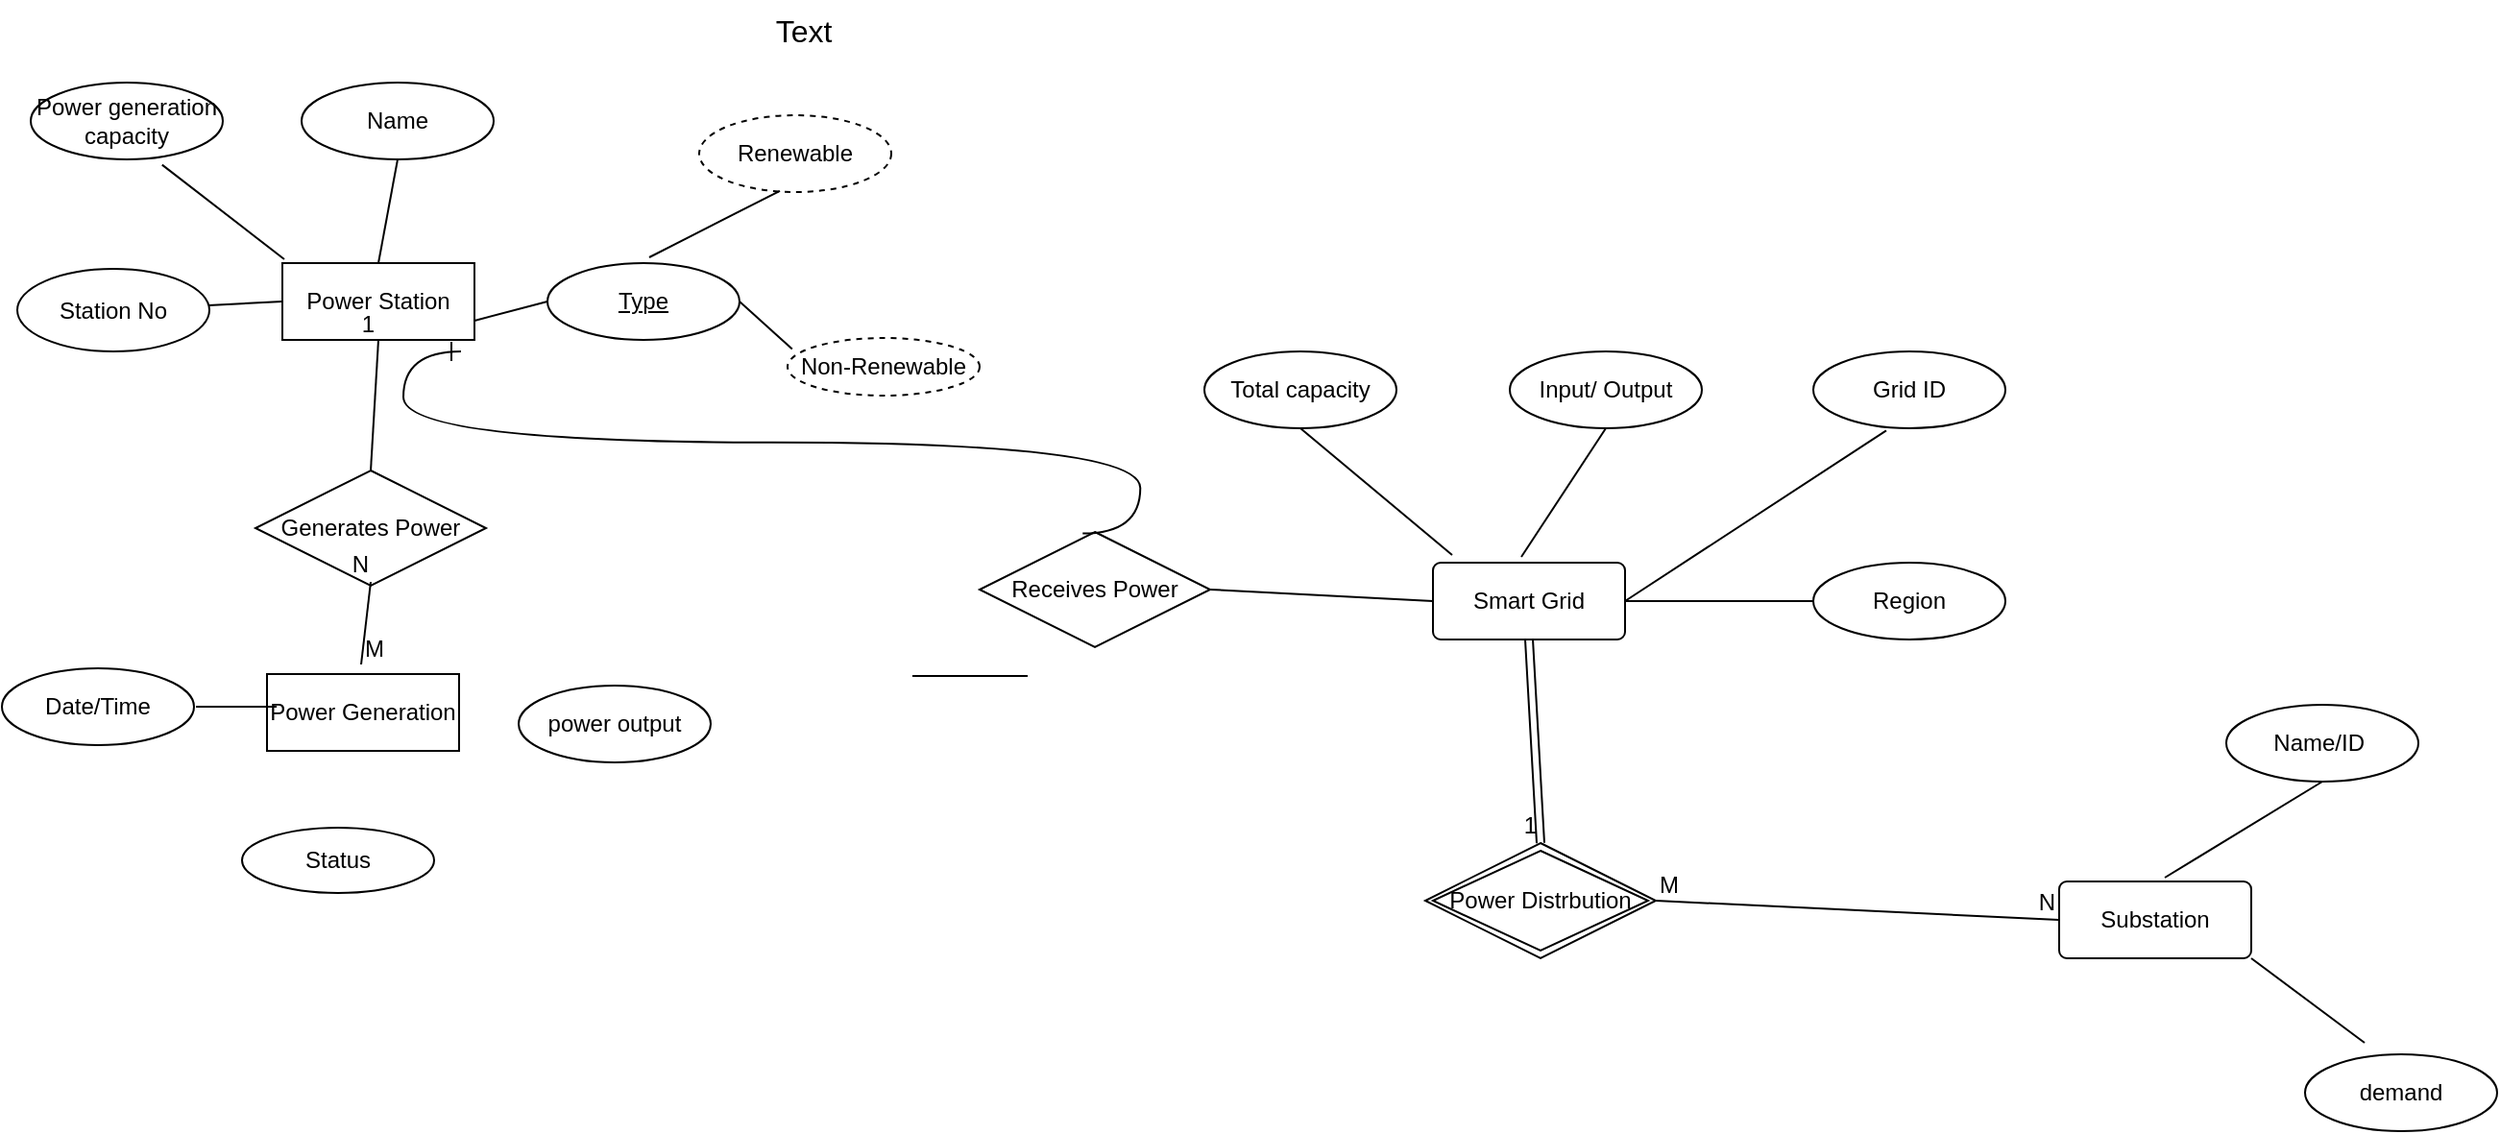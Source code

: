 <mxfile version="24.8.0">
  <diagram name="Page-1" id="aAZ_toWtj-W71fogr_Tt">
    <mxGraphModel dx="1690" dy="1007" grid="0" gridSize="10" guides="1" tooltips="1" connect="1" arrows="1" fold="1" page="0" pageScale="1" pageWidth="850" pageHeight="1100" math="0" shadow="0">
      <root>
        <mxCell id="0" />
        <mxCell id="1" parent="0" />
        <mxCell id="Ktc7f9fzUPuVE-bgeN7y-2" value="Power Station" style="whiteSpace=wrap;html=1;align=center;" vertex="1" parent="1">
          <mxGeometry x="-237" y="50" width="100" height="40" as="geometry" />
        </mxCell>
        <mxCell id="Ktc7f9fzUPuVE-bgeN7y-3" value="Station No" style="ellipse;whiteSpace=wrap;html=1;align=center;" vertex="1" parent="1">
          <mxGeometry x="-375" y="53" width="100" height="43" as="geometry" />
        </mxCell>
        <mxCell id="Ktc7f9fzUPuVE-bgeN7y-5" value="Power generation capacity" style="ellipse;whiteSpace=wrap;html=1;align=center;" vertex="1" parent="1">
          <mxGeometry x="-368" y="-44" width="100" height="40" as="geometry" />
        </mxCell>
        <mxCell id="Ktc7f9fzUPuVE-bgeN7y-6" value="Name" style="ellipse;whiteSpace=wrap;html=1;align=center;" vertex="1" parent="1">
          <mxGeometry x="-227" y="-44" width="100" height="40" as="geometry" />
        </mxCell>
        <mxCell id="Ktc7f9fzUPuVE-bgeN7y-8" value="Type" style="ellipse;whiteSpace=wrap;html=1;align=center;fontStyle=4;" vertex="1" parent="1">
          <mxGeometry x="-99" y="50" width="100" height="40" as="geometry" />
        </mxCell>
        <mxCell id="Ktc7f9fzUPuVE-bgeN7y-9" value="Renewable" style="ellipse;whiteSpace=wrap;html=1;align=center;dashed=1;" vertex="1" parent="1">
          <mxGeometry x="-20" y="-27" width="100" height="40" as="geometry" />
        </mxCell>
        <mxCell id="Ktc7f9fzUPuVE-bgeN7y-11" value="Non-Renewable" style="ellipse;whiteSpace=wrap;html=1;align=center;dashed=1;" vertex="1" parent="1">
          <mxGeometry x="26" y="89" width="100" height="30" as="geometry" />
        </mxCell>
        <mxCell id="Ktc7f9fzUPuVE-bgeN7y-12" value="Text" style="text;html=1;align=center;verticalAlign=middle;resizable=0;points=[];autosize=1;strokeColor=none;fillColor=none;fontSize=16;" vertex="1" parent="1">
          <mxGeometry x="10" y="-87" width="47" height="31" as="geometry" />
        </mxCell>
        <mxCell id="Ktc7f9fzUPuVE-bgeN7y-16" value="" style="endArrow=none;html=1;rounded=0;fontSize=12;startSize=8;endSize=8;curved=1;entryX=0.684;entryY=1.07;entryDx=0;entryDy=0;entryPerimeter=0;" edge="1" parent="1" target="Ktc7f9fzUPuVE-bgeN7y-5">
          <mxGeometry relative="1" as="geometry">
            <mxPoint x="-236" y="48" as="sourcePoint" />
            <mxPoint x="-230" as="targetPoint" />
          </mxGeometry>
        </mxCell>
        <mxCell id="Ktc7f9fzUPuVE-bgeN7y-17" value="" style="endArrow=none;html=1;rounded=0;fontSize=12;startSize=8;endSize=8;curved=1;entryX=0;entryY=0.5;entryDx=0;entryDy=0;" edge="1" parent="1" source="Ktc7f9fzUPuVE-bgeN7y-3" target="Ktc7f9fzUPuVE-bgeN7y-2">
          <mxGeometry relative="1" as="geometry">
            <mxPoint x="184" y="200" as="sourcePoint" />
            <mxPoint x="-24" y="107" as="targetPoint" />
          </mxGeometry>
        </mxCell>
        <mxCell id="Ktc7f9fzUPuVE-bgeN7y-18" value="" style="endArrow=none;html=1;rounded=0;fontSize=12;startSize=8;endSize=8;curved=1;exitX=0.5;exitY=0;exitDx=0;exitDy=0;entryX=0.5;entryY=1;entryDx=0;entryDy=0;" edge="1" parent="1" source="Ktc7f9fzUPuVE-bgeN7y-2" target="Ktc7f9fzUPuVE-bgeN7y-6">
          <mxGeometry relative="1" as="geometry">
            <mxPoint x="184" y="200" as="sourcePoint" />
            <mxPoint x="42" y="36" as="targetPoint" />
          </mxGeometry>
        </mxCell>
        <mxCell id="Ktc7f9fzUPuVE-bgeN7y-19" value="" style="endArrow=none;html=1;rounded=0;fontSize=12;startSize=8;endSize=8;curved=1;exitX=1;exitY=0.75;exitDx=0;exitDy=0;entryX=0;entryY=0.5;entryDx=0;entryDy=0;" edge="1" parent="1" source="Ktc7f9fzUPuVE-bgeN7y-2" target="Ktc7f9fzUPuVE-bgeN7y-8">
          <mxGeometry relative="1" as="geometry">
            <mxPoint x="-51" y="127" as="sourcePoint" />
            <mxPoint x="-109" y="76" as="targetPoint" />
          </mxGeometry>
        </mxCell>
        <mxCell id="Ktc7f9fzUPuVE-bgeN7y-20" value="" style="endArrow=none;html=1;rounded=0;fontSize=12;startSize=8;endSize=8;curved=1;entryX=0.42;entryY=0.985;entryDx=0;entryDy=0;entryPerimeter=0;" edge="1" parent="1" target="Ktc7f9fzUPuVE-bgeN7y-9">
          <mxGeometry relative="1" as="geometry">
            <mxPoint x="-46" y="47" as="sourcePoint" />
            <mxPoint x="344" y="200" as="targetPoint" />
          </mxGeometry>
        </mxCell>
        <mxCell id="Ktc7f9fzUPuVE-bgeN7y-21" value="" style="endArrow=none;html=1;rounded=0;fontSize=12;startSize=8;endSize=8;curved=1;exitX=1;exitY=0.5;exitDx=0;exitDy=0;entryX=0.024;entryY=0.193;entryDx=0;entryDy=0;entryPerimeter=0;" edge="1" parent="1" source="Ktc7f9fzUPuVE-bgeN7y-8" target="Ktc7f9fzUPuVE-bgeN7y-11">
          <mxGeometry relative="1" as="geometry">
            <mxPoint x="184" y="200" as="sourcePoint" />
            <mxPoint x="169" y="108" as="targetPoint" />
          </mxGeometry>
        </mxCell>
        <mxCell id="Ktc7f9fzUPuVE-bgeN7y-22" value="Generates Power" style="shape=rhombus;perimeter=rhombusPerimeter;whiteSpace=wrap;html=1;align=center;" vertex="1" parent="1">
          <mxGeometry x="-251" y="158" width="120" height="60" as="geometry" />
        </mxCell>
        <mxCell id="Ktc7f9fzUPuVE-bgeN7y-23" value="" style="line;strokeWidth=1;rotatable=0;dashed=0;labelPosition=right;align=left;verticalAlign=middle;spacingTop=0;spacingLeft=6;points=[];portConstraint=eastwest;" vertex="1" parent="1">
          <mxGeometry x="91" y="255" width="60" height="20" as="geometry" />
        </mxCell>
        <mxCell id="Ktc7f9fzUPuVE-bgeN7y-24" value="" style="endArrow=none;html=1;rounded=0;fontSize=12;startSize=8;endSize=8;curved=1;exitX=0.5;exitY=0;exitDx=0;exitDy=0;entryX=0.5;entryY=1;entryDx=0;entryDy=0;" edge="1" parent="1" source="Ktc7f9fzUPuVE-bgeN7y-22" target="Ktc7f9fzUPuVE-bgeN7y-2">
          <mxGeometry relative="1" as="geometry">
            <mxPoint x="43" y="193" as="sourcePoint" />
            <mxPoint x="-33" y="139" as="targetPoint" />
          </mxGeometry>
        </mxCell>
        <mxCell id="Ktc7f9fzUPuVE-bgeN7y-25" value="1" style="resizable=0;html=1;whiteSpace=wrap;align=right;verticalAlign=bottom;" connectable="0" vertex="1" parent="Ktc7f9fzUPuVE-bgeN7y-24">
          <mxGeometry x="1" relative="1" as="geometry" />
        </mxCell>
        <mxCell id="Ktc7f9fzUPuVE-bgeN7y-26" value="Power Generation" style="whiteSpace=wrap;html=1;align=center;" vertex="1" parent="1">
          <mxGeometry x="-245" y="264" width="100" height="40" as="geometry" />
        </mxCell>
        <mxCell id="Ktc7f9fzUPuVE-bgeN7y-27" value="" style="endArrow=none;html=1;rounded=0;fontSize=12;startSize=8;endSize=8;curved=1;" edge="1" parent="1">
          <mxGeometry relative="1" as="geometry">
            <mxPoint x="-196" y="259" as="sourcePoint" />
            <mxPoint x="-191" y="216" as="targetPoint" />
          </mxGeometry>
        </mxCell>
        <mxCell id="Ktc7f9fzUPuVE-bgeN7y-28" value="M" style="resizable=0;html=1;whiteSpace=wrap;align=left;verticalAlign=bottom;" connectable="0" vertex="1" parent="Ktc7f9fzUPuVE-bgeN7y-27">
          <mxGeometry x="-1" relative="1" as="geometry" />
        </mxCell>
        <mxCell id="Ktc7f9fzUPuVE-bgeN7y-29" value="N" style="resizable=0;html=1;whiteSpace=wrap;align=right;verticalAlign=bottom;" connectable="0" vertex="1" parent="Ktc7f9fzUPuVE-bgeN7y-27">
          <mxGeometry x="1" relative="1" as="geometry" />
        </mxCell>
        <mxCell id="Ktc7f9fzUPuVE-bgeN7y-30" value="Status" style="ellipse;whiteSpace=wrap;html=1;align=center;" vertex="1" parent="1">
          <mxGeometry x="-258" y="344" width="100" height="34" as="geometry" />
        </mxCell>
        <mxCell id="Ktc7f9fzUPuVE-bgeN7y-31" value="Date/Time" style="ellipse;whiteSpace=wrap;html=1;align=center;" vertex="1" parent="1">
          <mxGeometry x="-383" y="261" width="100" height="40" as="geometry" />
        </mxCell>
        <mxCell id="Ktc7f9fzUPuVE-bgeN7y-32" value="Name/ID&amp;nbsp;" style="ellipse;whiteSpace=wrap;html=1;align=center;" vertex="1" parent="1">
          <mxGeometry x="775" y="280" width="100" height="40" as="geometry" />
        </mxCell>
        <mxCell id="Ktc7f9fzUPuVE-bgeN7y-33" value="power output" style="ellipse;whiteSpace=wrap;html=1;align=center;" vertex="1" parent="1">
          <mxGeometry x="-114" y="270" width="100" height="40" as="geometry" />
        </mxCell>
        <mxCell id="Ktc7f9fzUPuVE-bgeN7y-34" value="Receives Power" style="shape=rhombus;perimeter=rhombusPerimeter;whiteSpace=wrap;html=1;align=center;" vertex="1" parent="1">
          <mxGeometry x="126" y="190" width="120" height="60" as="geometry" />
        </mxCell>
        <mxCell id="Ktc7f9fzUPuVE-bgeN7y-35" value="" style="edgeStyle=entityRelationEdgeStyle;fontSize=12;html=1;endArrow=ERone;endFill=1;rounded=0;startSize=8;endSize=8;curved=1;exitX=0.447;exitY=0.013;exitDx=0;exitDy=0;exitPerimeter=0;" edge="1" parent="1" source="Ktc7f9fzUPuVE-bgeN7y-34">
          <mxGeometry width="100" height="100" relative="1" as="geometry">
            <mxPoint x="21" y="199" as="sourcePoint" />
            <mxPoint x="-144" y="96" as="targetPoint" />
            <Array as="points">
              <mxPoint x="151" y="182" />
              <mxPoint x="-36" y="161" />
              <mxPoint x="-36" y="180" />
              <mxPoint x="-22" y="167" />
              <mxPoint x="-23" y="168" />
              <mxPoint x="140" y="177" />
            </Array>
          </mxGeometry>
        </mxCell>
        <mxCell id="Ktc7f9fzUPuVE-bgeN7y-36" value="Substation" style="rounded=1;arcSize=10;whiteSpace=wrap;html=1;align=center;" vertex="1" parent="1">
          <mxGeometry x="688" y="372" width="100" height="40" as="geometry" />
        </mxCell>
        <mxCell id="Ktc7f9fzUPuVE-bgeN7y-37" value="Smart Grid" style="rounded=1;arcSize=10;whiteSpace=wrap;html=1;align=center;" vertex="1" parent="1">
          <mxGeometry x="362" y="206" width="100" height="40" as="geometry" />
        </mxCell>
        <mxCell id="Ktc7f9fzUPuVE-bgeN7y-38" value="" style="endArrow=none;html=1;rounded=0;fontSize=12;startSize=8;endSize=8;curved=1;exitX=1;exitY=0.5;exitDx=0;exitDy=0;entryX=0;entryY=0.5;entryDx=0;entryDy=0;" edge="1" parent="1" source="Ktc7f9fzUPuVE-bgeN7y-34" target="Ktc7f9fzUPuVE-bgeN7y-37">
          <mxGeometry relative="1" as="geometry">
            <mxPoint x="184" y="200" as="sourcePoint" />
            <mxPoint x="344" y="200" as="targetPoint" />
          </mxGeometry>
        </mxCell>
        <mxCell id="Ktc7f9fzUPuVE-bgeN7y-39" value="" style="line;strokeWidth=1;rotatable=0;dashed=0;labelPosition=right;align=left;verticalAlign=middle;spacingTop=0;spacingLeft=6;points=[];portConstraint=eastwest;" vertex="1" parent="1">
          <mxGeometry x="-282" y="276" width="42" height="10" as="geometry" />
        </mxCell>
        <mxCell id="Ktc7f9fzUPuVE-bgeN7y-40" value="Grid ID" style="ellipse;whiteSpace=wrap;html=1;align=center;" vertex="1" parent="1">
          <mxGeometry x="560" y="96" width="100" height="40" as="geometry" />
        </mxCell>
        <mxCell id="Ktc7f9fzUPuVE-bgeN7y-41" value="demand" style="ellipse;whiteSpace=wrap;html=1;align=center;" vertex="1" parent="1">
          <mxGeometry x="816" y="462" width="100" height="40" as="geometry" />
        </mxCell>
        <mxCell id="Ktc7f9fzUPuVE-bgeN7y-43" value="Power Distrbution" style="shape=rhombus;double=1;perimeter=rhombusPerimeter;whiteSpace=wrap;html=1;align=center;" vertex="1" parent="1">
          <mxGeometry x="358" y="352" width="120" height="60" as="geometry" />
        </mxCell>
        <mxCell id="Ktc7f9fzUPuVE-bgeN7y-44" value="Total capacity" style="ellipse;whiteSpace=wrap;html=1;align=center;" vertex="1" parent="1">
          <mxGeometry x="243" y="96" width="100" height="40" as="geometry" />
        </mxCell>
        <mxCell id="Ktc7f9fzUPuVE-bgeN7y-45" value="Region" style="ellipse;whiteSpace=wrap;html=1;align=center;" vertex="1" parent="1">
          <mxGeometry x="560" y="206" width="100" height="40" as="geometry" />
        </mxCell>
        <mxCell id="Ktc7f9fzUPuVE-bgeN7y-46" value="Input/ Output" style="ellipse;whiteSpace=wrap;html=1;align=center;" vertex="1" parent="1">
          <mxGeometry x="402" y="96" width="100" height="40" as="geometry" />
        </mxCell>
        <mxCell id="Ktc7f9fzUPuVE-bgeN7y-47" value="" style="endArrow=none;html=1;rounded=0;fontSize=12;startSize=8;endSize=8;curved=1;exitX=0.5;exitY=1;exitDx=0;exitDy=0;" edge="1" parent="1" source="Ktc7f9fzUPuVE-bgeN7y-44">
          <mxGeometry relative="1" as="geometry">
            <mxPoint x="184" y="212" as="sourcePoint" />
            <mxPoint x="372" y="202" as="targetPoint" />
          </mxGeometry>
        </mxCell>
        <mxCell id="Ktc7f9fzUPuVE-bgeN7y-48" value="" style="endArrow=none;html=1;rounded=0;fontSize=12;startSize=8;endSize=8;curved=1;exitX=0.5;exitY=1;exitDx=0;exitDy=0;" edge="1" parent="1" source="Ktc7f9fzUPuVE-bgeN7y-46">
          <mxGeometry relative="1" as="geometry">
            <mxPoint x="433" y="148" as="sourcePoint" />
            <mxPoint x="408" y="203" as="targetPoint" />
          </mxGeometry>
        </mxCell>
        <mxCell id="Ktc7f9fzUPuVE-bgeN7y-49" style="edgeStyle=none;curved=1;rounded=0;orthogonalLoop=1;jettySize=auto;html=1;entryX=0.5;entryY=0;entryDx=0;entryDy=0;fontSize=12;startSize=8;endSize=8;" edge="1" parent="1" source="Ktc7f9fzUPuVE-bgeN7y-37" target="Ktc7f9fzUPuVE-bgeN7y-37">
          <mxGeometry relative="1" as="geometry" />
        </mxCell>
        <mxCell id="Ktc7f9fzUPuVE-bgeN7y-50" value="" style="endArrow=none;html=1;rounded=0;fontSize=12;startSize=8;endSize=8;curved=1;entryX=0.38;entryY=1.03;entryDx=0;entryDy=0;entryPerimeter=0;exitX=1;exitY=0.5;exitDx=0;exitDy=0;" edge="1" parent="1" source="Ktc7f9fzUPuVE-bgeN7y-37" target="Ktc7f9fzUPuVE-bgeN7y-40">
          <mxGeometry relative="1" as="geometry">
            <mxPoint x="184" y="212" as="sourcePoint" />
            <mxPoint x="344" y="212" as="targetPoint" />
          </mxGeometry>
        </mxCell>
        <mxCell id="Ktc7f9fzUPuVE-bgeN7y-51" value="" style="endArrow=none;html=1;rounded=0;fontSize=12;startSize=8;endSize=8;curved=1;entryX=0;entryY=0.5;entryDx=0;entryDy=0;exitX=1;exitY=0.5;exitDx=0;exitDy=0;" edge="1" parent="1" source="Ktc7f9fzUPuVE-bgeN7y-37" target="Ktc7f9fzUPuVE-bgeN7y-45">
          <mxGeometry relative="1" as="geometry">
            <mxPoint x="184" y="212" as="sourcePoint" />
            <mxPoint x="344" y="212" as="targetPoint" />
          </mxGeometry>
        </mxCell>
        <mxCell id="Ktc7f9fzUPuVE-bgeN7y-52" value="" style="shape=link;html=1;rounded=0;fontSize=12;startSize=8;endSize=8;curved=1;exitX=0.5;exitY=1;exitDx=0;exitDy=0;entryX=0.5;entryY=0;entryDx=0;entryDy=0;" edge="1" parent="1" source="Ktc7f9fzUPuVE-bgeN7y-37" target="Ktc7f9fzUPuVE-bgeN7y-43">
          <mxGeometry relative="1" as="geometry">
            <mxPoint x="184" y="212" as="sourcePoint" />
            <mxPoint x="344" y="212" as="targetPoint" />
          </mxGeometry>
        </mxCell>
        <mxCell id="Ktc7f9fzUPuVE-bgeN7y-53" value="1" style="resizable=0;html=1;whiteSpace=wrap;align=right;verticalAlign=bottom;" connectable="0" vertex="1" parent="Ktc7f9fzUPuVE-bgeN7y-52">
          <mxGeometry x="1" relative="1" as="geometry" />
        </mxCell>
        <mxCell id="Ktc7f9fzUPuVE-bgeN7y-54" value="" style="endArrow=none;html=1;rounded=0;fontSize=12;startSize=8;endSize=8;curved=1;exitX=1;exitY=0.5;exitDx=0;exitDy=0;entryX=0;entryY=0.5;entryDx=0;entryDy=0;" edge="1" parent="1" source="Ktc7f9fzUPuVE-bgeN7y-43" target="Ktc7f9fzUPuVE-bgeN7y-36">
          <mxGeometry relative="1" as="geometry">
            <mxPoint x="184" y="212" as="sourcePoint" />
            <mxPoint x="344" y="212" as="targetPoint" />
          </mxGeometry>
        </mxCell>
        <mxCell id="Ktc7f9fzUPuVE-bgeN7y-55" value="M" style="resizable=0;html=1;whiteSpace=wrap;align=left;verticalAlign=bottom;" connectable="0" vertex="1" parent="Ktc7f9fzUPuVE-bgeN7y-54">
          <mxGeometry x="-1" relative="1" as="geometry" />
        </mxCell>
        <mxCell id="Ktc7f9fzUPuVE-bgeN7y-56" value="N" style="resizable=0;html=1;whiteSpace=wrap;align=right;verticalAlign=bottom;" connectable="0" vertex="1" parent="Ktc7f9fzUPuVE-bgeN7y-54">
          <mxGeometry x="1" relative="1" as="geometry" />
        </mxCell>
        <mxCell id="Ktc7f9fzUPuVE-bgeN7y-57" value="" style="endArrow=none;html=1;rounded=0;fontSize=12;startSize=8;endSize=8;curved=1;entryX=0.5;entryY=1;entryDx=0;entryDy=0;" edge="1" parent="1" target="Ktc7f9fzUPuVE-bgeN7y-32">
          <mxGeometry relative="1" as="geometry">
            <mxPoint x="743" y="370" as="sourcePoint" />
            <mxPoint x="344" y="212" as="targetPoint" />
          </mxGeometry>
        </mxCell>
        <mxCell id="Ktc7f9fzUPuVE-bgeN7y-58" value="" style="endArrow=none;html=1;rounded=0;fontSize=12;startSize=8;endSize=8;curved=1;exitX=1;exitY=1;exitDx=0;exitDy=0;" edge="1" parent="1" source="Ktc7f9fzUPuVE-bgeN7y-36">
          <mxGeometry relative="1" as="geometry">
            <mxPoint x="184" y="212" as="sourcePoint" />
            <mxPoint x="847" y="456" as="targetPoint" />
          </mxGeometry>
        </mxCell>
      </root>
    </mxGraphModel>
  </diagram>
</mxfile>
